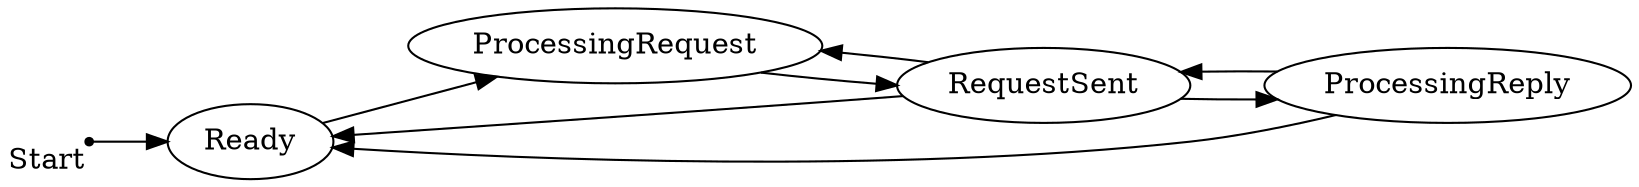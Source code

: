 digraph bus {
  rankdir=LR;
  overlap=scale;
  dpi=600;

  node [shape = point] Start [xlabel = Start];
  node [shape = oval] Ready;
  node [shape = oval] ProcessingRequest;
  node [shape = oval] RequestSent;
  node [shape = oval] ProcessingReply;

  Start -> Ready;
  Ready -> ProcessingRequest;
  ProcessingRequest -> RequestSent;
  RequestSent -> ProcessingRequest;
  RequestSent -> ProcessingReply;
  ProcessingReply -> RequestSent;
  RequestSent -> Ready;
  ProcessingReply -> Ready;
}
